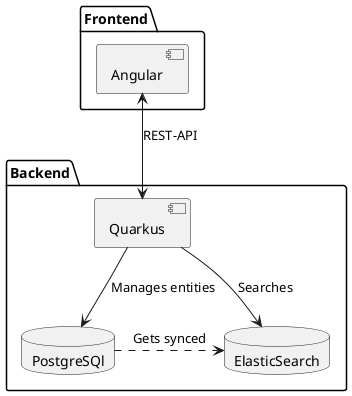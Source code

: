 @startuml archtecture
package Frontend {
    component [Angular] as fe
}
package Backend {
    database ElasticSearch as es
    component [Quarkus] as be
    database PostgreSQl as db
}

fe <--> be: REST-API
be --> es: Searches
be --> db: Manages entities
db .> es: Gets synced
@enduml